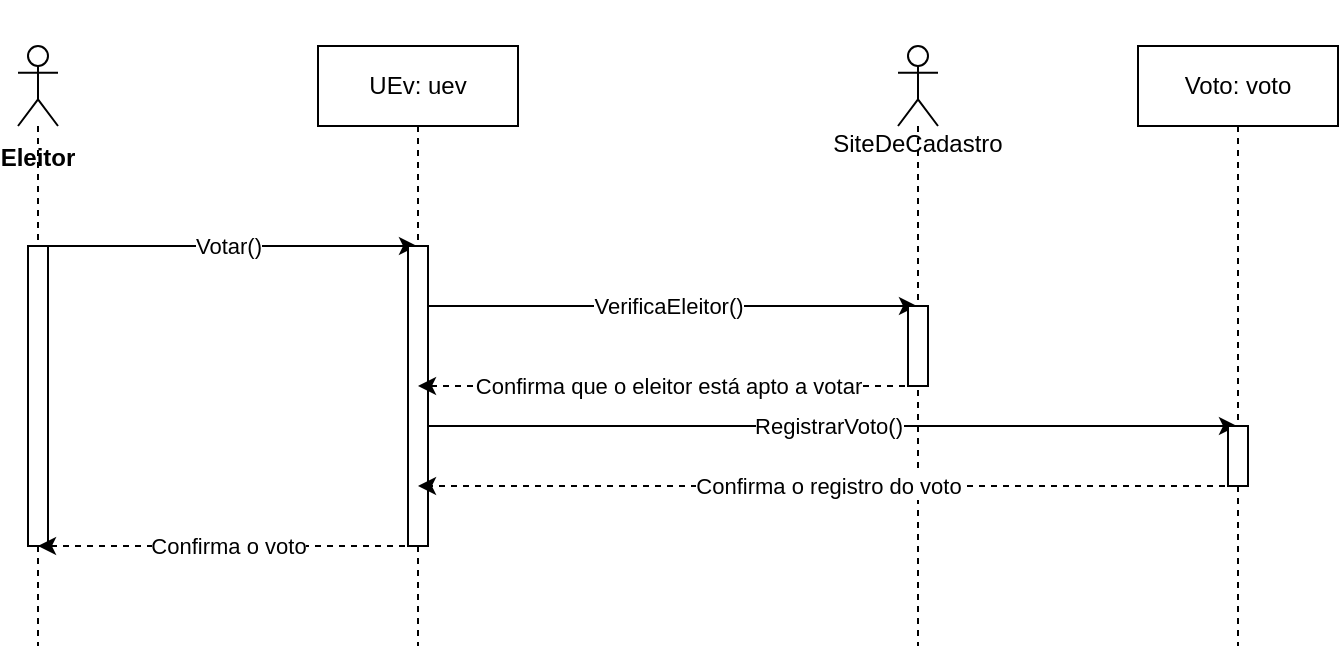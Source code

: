 <mxfile version="28.2.2">
  <diagram name="Página-1" id="XIElYLQ8jz--U2LiumhE">
    <mxGraphModel dx="1042" dy="562" grid="1" gridSize="10" guides="1" tooltips="1" connect="1" arrows="1" fold="1" page="1" pageScale="1" pageWidth="827" pageHeight="1169" math="0" shadow="0">
      <root>
        <mxCell id="0" />
        <mxCell id="1" parent="0" />
        <mxCell id="gh4EShhpUeF9torh4UTA-3" value="Votar()" style="edgeStyle=orthogonalEdgeStyle;rounded=0;orthogonalLoop=1;jettySize=auto;html=1;curved=0;" parent="1" source="gh4EShhpUeF9torh4UTA-1" target="gh4EShhpUeF9torh4UTA-2" edge="1">
          <mxGeometry relative="1" as="geometry">
            <Array as="points">
              <mxPoint x="250" y="330" />
              <mxPoint x="250" y="330" />
            </Array>
          </mxGeometry>
        </mxCell>
        <mxCell id="gh4EShhpUeF9torh4UTA-1" value="&lt;div&gt;&lt;b&gt;&lt;br&gt;&lt;/b&gt;&lt;/div&gt;&lt;div&gt;&lt;b&gt;&lt;br&gt;&lt;/b&gt;&lt;/div&gt;&lt;div&gt;&lt;b&gt;&lt;br&gt;&lt;/b&gt;&lt;/div&gt;&lt;div&gt;&lt;b&gt;&lt;br&gt;&lt;/b&gt;&lt;/div&gt;&lt;div&gt;&lt;b&gt;&lt;br&gt;&lt;/b&gt;&lt;/div&gt;&lt;div&gt;&lt;b&gt;Eleitor&lt;/b&gt;&lt;/div&gt;" style="shape=umlLifeline;perimeter=lifelinePerimeter;whiteSpace=wrap;html=1;container=1;dropTarget=0;collapsible=0;recursiveResize=0;outlineConnect=0;portConstraint=eastwest;newEdgeStyle={&quot;curved&quot;:0,&quot;rounded&quot;:0};participant=umlActor;" parent="1" vertex="1">
          <mxGeometry x="110" y="230" width="20" height="300" as="geometry" />
        </mxCell>
        <mxCell id="HSBeINhK71Con7T-M-9c-9" value="" style="html=1;points=[[0,0,0,0,5],[0,1,0,0,-5],[1,0,0,0,5],[1,1,0,0,-5]];perimeter=orthogonalPerimeter;outlineConnect=0;targetShapes=umlLifeline;portConstraint=eastwest;newEdgeStyle={&quot;curved&quot;:0,&quot;rounded&quot;:0};" vertex="1" parent="gh4EShhpUeF9torh4UTA-1">
          <mxGeometry x="5" y="100" width="10" height="150" as="geometry" />
        </mxCell>
        <mxCell id="HSBeINhK71Con7T-M-9c-3" value="VerificaEleitor()" style="edgeStyle=orthogonalEdgeStyle;rounded=0;orthogonalLoop=1;jettySize=auto;html=1;curved=0;" edge="1" parent="1" source="gh4EShhpUeF9torh4UTA-2" target="HSBeINhK71Con7T-M-9c-2">
          <mxGeometry relative="1" as="geometry">
            <Array as="points">
              <mxPoint x="430" y="360" />
              <mxPoint x="430" y="360" />
            </Array>
          </mxGeometry>
        </mxCell>
        <mxCell id="HSBeINhK71Con7T-M-9c-6" value="RegistrarVoto()" style="edgeStyle=orthogonalEdgeStyle;rounded=0;orthogonalLoop=1;jettySize=auto;html=1;curved=0;" edge="1" parent="1" source="gh4EShhpUeF9torh4UTA-2" target="HSBeINhK71Con7T-M-9c-5">
          <mxGeometry relative="1" as="geometry">
            <Array as="points">
              <mxPoint x="520" y="420" />
              <mxPoint x="520" y="420" />
            </Array>
          </mxGeometry>
        </mxCell>
        <mxCell id="HSBeINhK71Con7T-M-9c-8" value="Confirma o voto" style="edgeStyle=orthogonalEdgeStyle;rounded=0;orthogonalLoop=1;jettySize=auto;html=1;curved=0;dashed=1;" edge="1" parent="1" source="gh4EShhpUeF9torh4UTA-2" target="gh4EShhpUeF9torh4UTA-1">
          <mxGeometry relative="1" as="geometry">
            <Array as="points">
              <mxPoint x="200" y="480" />
              <mxPoint x="200" y="480" />
            </Array>
          </mxGeometry>
        </mxCell>
        <mxCell id="gh4EShhpUeF9torh4UTA-2" value="UEv: uev" style="shape=umlLifeline;perimeter=lifelinePerimeter;whiteSpace=wrap;html=1;container=1;dropTarget=0;collapsible=0;recursiveResize=0;outlineConnect=0;portConstraint=eastwest;newEdgeStyle={&quot;curved&quot;:0,&quot;rounded&quot;:0};" parent="1" vertex="1">
          <mxGeometry x="260" y="230" width="100" height="300" as="geometry" />
        </mxCell>
        <mxCell id="HSBeINhK71Con7T-M-9c-10" value="" style="html=1;points=[[0,0,0,0,5],[0,1,0,0,-5],[1,0,0,0,5],[1,1,0,0,-5]];perimeter=orthogonalPerimeter;outlineConnect=0;targetShapes=umlLifeline;portConstraint=eastwest;newEdgeStyle={&quot;curved&quot;:0,&quot;rounded&quot;:0};" vertex="1" parent="gh4EShhpUeF9torh4UTA-2">
          <mxGeometry x="45" y="100" width="10" height="150" as="geometry" />
        </mxCell>
        <mxCell id="HSBeINhK71Con7T-M-9c-4" value="Confirma que o eleitor está apto a votar" style="edgeStyle=orthogonalEdgeStyle;rounded=0;orthogonalLoop=1;jettySize=auto;html=1;curved=0;dashed=1;" edge="1" parent="1" source="HSBeINhK71Con7T-M-9c-2" target="gh4EShhpUeF9torh4UTA-2">
          <mxGeometry relative="1" as="geometry">
            <Array as="points">
              <mxPoint x="430" y="400" />
              <mxPoint x="430" y="400" />
            </Array>
          </mxGeometry>
        </mxCell>
        <mxCell id="HSBeINhK71Con7T-M-9c-2" value="&lt;div&gt;&lt;br&gt;&lt;/div&gt;&lt;div&gt;&lt;br&gt;&lt;/div&gt;&lt;div&gt;&lt;br&gt;&lt;/div&gt;&lt;div&gt;&lt;br&gt;&lt;/div&gt;SiteDeCadastro" style="shape=umlLifeline;perimeter=lifelinePerimeter;whiteSpace=wrap;html=1;container=1;dropTarget=0;collapsible=0;recursiveResize=0;outlineConnect=0;portConstraint=eastwest;newEdgeStyle={&quot;curved&quot;:0,&quot;rounded&quot;:0};participant=umlActor;" vertex="1" parent="1">
          <mxGeometry x="550" y="230" width="20" height="300" as="geometry" />
        </mxCell>
        <mxCell id="HSBeINhK71Con7T-M-9c-13" value="" style="html=1;points=[[0,0,0,0,5],[0,1,0,0,-5],[1,0,0,0,5],[1,1,0,0,-5]];perimeter=orthogonalPerimeter;outlineConnect=0;targetShapes=umlLifeline;portConstraint=eastwest;newEdgeStyle={&quot;curved&quot;:0,&quot;rounded&quot;:0};" vertex="1" parent="HSBeINhK71Con7T-M-9c-2">
          <mxGeometry x="5" y="130" width="10" height="40" as="geometry" />
        </mxCell>
        <mxCell id="HSBeINhK71Con7T-M-9c-7" value="Confirma o registro do voto" style="edgeStyle=orthogonalEdgeStyle;rounded=0;orthogonalLoop=1;jettySize=auto;html=1;curved=0;dashed=1;" edge="1" parent="1" source="HSBeINhK71Con7T-M-9c-5" target="gh4EShhpUeF9torh4UTA-2">
          <mxGeometry relative="1" as="geometry">
            <Array as="points">
              <mxPoint x="500" y="450" />
              <mxPoint x="500" y="450" />
            </Array>
          </mxGeometry>
        </mxCell>
        <mxCell id="HSBeINhK71Con7T-M-9c-5" value="Voto: voto" style="shape=umlLifeline;perimeter=lifelinePerimeter;whiteSpace=wrap;html=1;container=1;dropTarget=0;collapsible=0;recursiveResize=0;outlineConnect=0;portConstraint=eastwest;newEdgeStyle={&quot;curved&quot;:0,&quot;rounded&quot;:0};" vertex="1" parent="1">
          <mxGeometry x="670" y="230" width="100" height="300" as="geometry" />
        </mxCell>
        <mxCell id="HSBeINhK71Con7T-M-9c-14" value="" style="html=1;points=[[0,0,0,0,5],[0,1,0,0,-5],[1,0,0,0,5],[1,1,0,0,-5]];perimeter=orthogonalPerimeter;outlineConnect=0;targetShapes=umlLifeline;portConstraint=eastwest;newEdgeStyle={&quot;curved&quot;:0,&quot;rounded&quot;:0};" vertex="1" parent="HSBeINhK71Con7T-M-9c-5">
          <mxGeometry x="45" y="190" width="10" height="30" as="geometry" />
        </mxCell>
      </root>
    </mxGraphModel>
  </diagram>
</mxfile>
